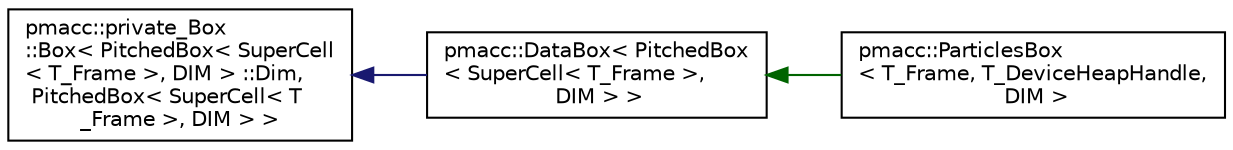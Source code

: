 digraph "Graphical Class Hierarchy"
{
 // LATEX_PDF_SIZE
  edge [fontname="Helvetica",fontsize="10",labelfontname="Helvetica",labelfontsize="10"];
  node [fontname="Helvetica",fontsize="10",shape=record];
  rankdir="LR";
  Node0 [label="pmacc::private_Box\l::Box\< PitchedBox\< SuperCell\l\< T_Frame \>, DIM \> ::Dim,\l PitchedBox\< SuperCell\< T\l_Frame \>, DIM \> \>",height=0.2,width=0.4,color="black", fillcolor="white", style="filled",URL="$classpmacc_1_1private___box_1_1_box.html",tooltip=" "];
  Node0 -> Node1 [dir="back",color="midnightblue",fontsize="10",style="solid",fontname="Helvetica"];
  Node1 [label="pmacc::DataBox\< PitchedBox\l\< SuperCell\< T_Frame \>,\l DIM \> \>",height=0.2,width=0.4,color="black", fillcolor="white", style="filled",URL="$classpmacc_1_1_data_box.html",tooltip=" "];
  Node1 -> Node2 [dir="back",color="darkgreen",fontsize="10",style="solid",fontname="Helvetica"];
  Node2 [label="pmacc::ParticlesBox\l\< T_Frame, T_DeviceHeapHandle,\l DIM \>",height=0.2,width=0.4,color="black", fillcolor="white", style="filled",URL="$classpmacc_1_1_particles_box.html",tooltip="A DIM-dimensional Box holding frames with particle data."];
}
